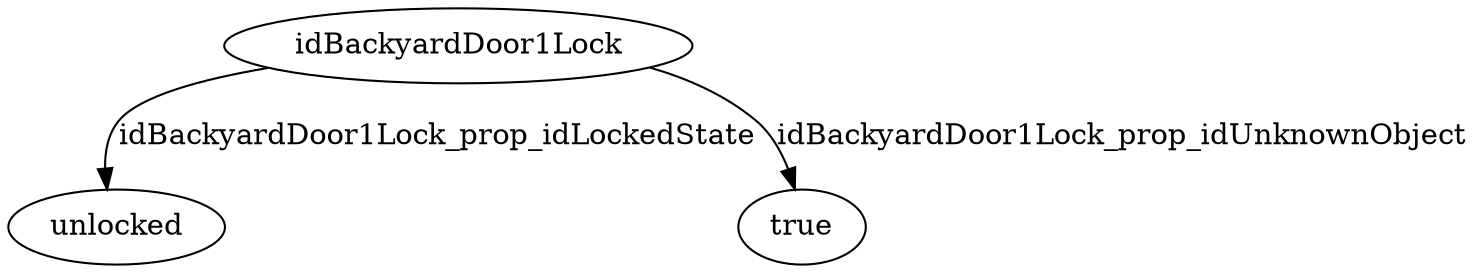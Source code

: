 strict digraph  {
idBackyardDoor1Lock [node_type=entity_node];
unlocked [node_type=property_node];
true [node_type=property_node];
idBackyardDoor1Lock -> unlocked  [edge_type=property, label=idBackyardDoor1Lock_prop_idLockedState];
idBackyardDoor1Lock -> true  [edge_type=property, label=idBackyardDoor1Lock_prop_idUnknownObject];
}
